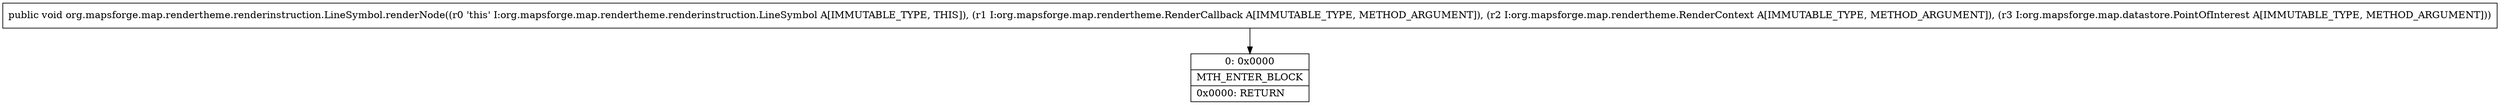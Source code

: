 digraph "CFG fororg.mapsforge.map.rendertheme.renderinstruction.LineSymbol.renderNode(Lorg\/mapsforge\/map\/rendertheme\/RenderCallback;Lorg\/mapsforge\/map\/rendertheme\/RenderContext;Lorg\/mapsforge\/map\/datastore\/PointOfInterest;)V" {
Node_0 [shape=record,label="{0\:\ 0x0000|MTH_ENTER_BLOCK\l|0x0000: RETURN   \l}"];
MethodNode[shape=record,label="{public void org.mapsforge.map.rendertheme.renderinstruction.LineSymbol.renderNode((r0 'this' I:org.mapsforge.map.rendertheme.renderinstruction.LineSymbol A[IMMUTABLE_TYPE, THIS]), (r1 I:org.mapsforge.map.rendertheme.RenderCallback A[IMMUTABLE_TYPE, METHOD_ARGUMENT]), (r2 I:org.mapsforge.map.rendertheme.RenderContext A[IMMUTABLE_TYPE, METHOD_ARGUMENT]), (r3 I:org.mapsforge.map.datastore.PointOfInterest A[IMMUTABLE_TYPE, METHOD_ARGUMENT])) }"];
MethodNode -> Node_0;
}

